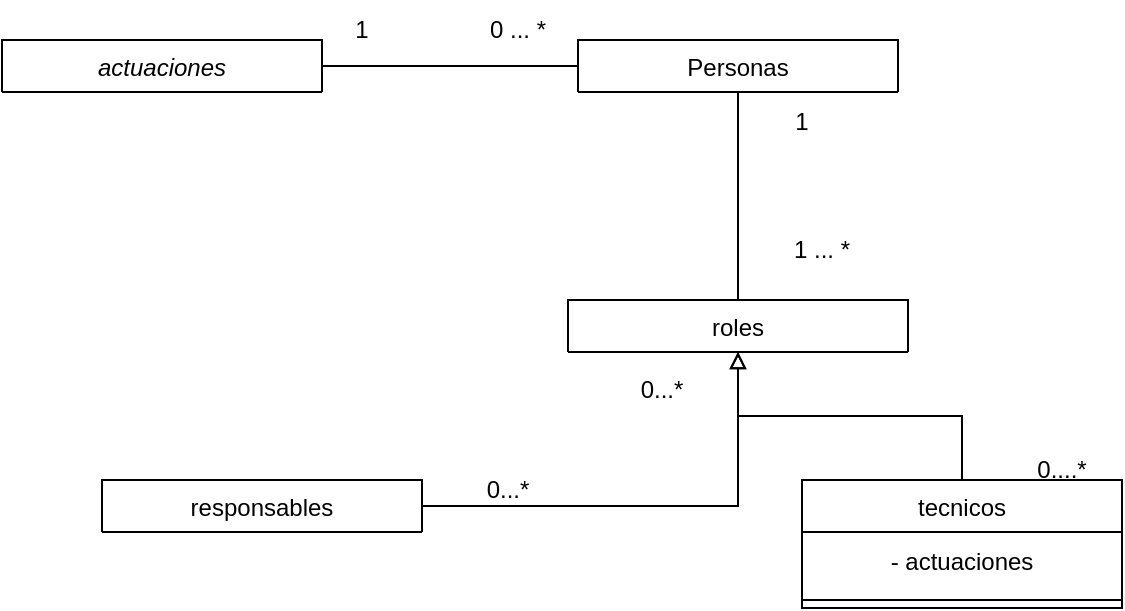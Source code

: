<mxfile version="21.1.2" type="device">
  <diagram id="C5RBs43oDa-KdzZeNtuy" name="Page-1">
    <mxGraphModel dx="1036" dy="614" grid="1" gridSize="10" guides="1" tooltips="1" connect="1" arrows="1" fold="1" page="1" pageScale="1" pageWidth="827" pageHeight="1169" math="0" shadow="0">
      <root>
        <mxCell id="WIyWlLk6GJQsqaUBKTNV-0" />
        <mxCell id="WIyWlLk6GJQsqaUBKTNV-1" parent="WIyWlLk6GJQsqaUBKTNV-0" />
        <mxCell id="JLdK_6UxrFcKdoSBAwez-19" style="edgeStyle=orthogonalEdgeStyle;rounded=0;orthogonalLoop=1;jettySize=auto;html=1;entryX=0;entryY=0.5;entryDx=0;entryDy=0;endArrow=none;endFill=0;" edge="1" parent="WIyWlLk6GJQsqaUBKTNV-1" source="zkfFHV4jXpPFQw0GAbJ--0" target="zkfFHV4jXpPFQw0GAbJ--17">
          <mxGeometry relative="1" as="geometry" />
        </mxCell>
        <mxCell id="zkfFHV4jXpPFQw0GAbJ--0" value="actuaciones" style="swimlane;fontStyle=2;align=center;verticalAlign=top;childLayout=stackLayout;horizontal=1;startSize=26;horizontalStack=0;resizeParent=1;resizeLast=0;collapsible=1;marginBottom=0;rounded=0;shadow=0;strokeWidth=1;" parent="WIyWlLk6GJQsqaUBKTNV-1" vertex="1" collapsed="1">
          <mxGeometry x="90" y="100" width="160" height="26" as="geometry">
            <mxRectangle x="90" y="100" width="160" height="40" as="alternateBounds" />
          </mxGeometry>
        </mxCell>
        <mxCell id="zkfFHV4jXpPFQw0GAbJ--4" value="" style="line;html=1;strokeWidth=1;align=left;verticalAlign=middle;spacingTop=-1;spacingLeft=3;spacingRight=3;rotatable=0;labelPosition=right;points=[];portConstraint=eastwest;" parent="zkfFHV4jXpPFQw0GAbJ--0" vertex="1">
          <mxGeometry y="26" width="160" height="8" as="geometry" />
        </mxCell>
        <mxCell id="JLdK_6UxrFcKdoSBAwez-17" style="edgeStyle=orthogonalEdgeStyle;rounded=0;orthogonalLoop=1;jettySize=auto;html=1;entryX=0.5;entryY=1;entryDx=0;entryDy=0;endArrow=block;endFill=0;" edge="1" parent="WIyWlLk6GJQsqaUBKTNV-1" source="zkfFHV4jXpPFQw0GAbJ--6" target="zkfFHV4jXpPFQw0GAbJ--13">
          <mxGeometry relative="1" as="geometry" />
        </mxCell>
        <mxCell id="zkfFHV4jXpPFQw0GAbJ--6" value="responsables" style="swimlane;fontStyle=0;align=center;verticalAlign=top;childLayout=stackLayout;horizontal=1;startSize=26;horizontalStack=0;resizeParent=1;resizeLast=0;collapsible=1;marginBottom=0;rounded=0;shadow=0;strokeWidth=1;" parent="WIyWlLk6GJQsqaUBKTNV-1" vertex="1" collapsed="1">
          <mxGeometry x="140" y="320" width="160" height="26" as="geometry">
            <mxRectangle x="310" y="400" width="160" height="40" as="alternateBounds" />
          </mxGeometry>
        </mxCell>
        <mxCell id="zkfFHV4jXpPFQw0GAbJ--9" value="" style="line;html=1;strokeWidth=1;align=left;verticalAlign=middle;spacingTop=-1;spacingLeft=3;spacingRight=3;rotatable=0;labelPosition=right;points=[];portConstraint=eastwest;" parent="zkfFHV4jXpPFQw0GAbJ--6" vertex="1">
          <mxGeometry y="26" width="160" height="8" as="geometry" />
        </mxCell>
        <mxCell id="zkfFHV4jXpPFQw0GAbJ--13" value="roles" style="swimlane;fontStyle=0;align=center;verticalAlign=top;childLayout=stackLayout;horizontal=1;startSize=26;horizontalStack=0;resizeParent=1;resizeLast=0;collapsible=1;marginBottom=0;rounded=0;shadow=0;strokeWidth=1;" parent="WIyWlLk6GJQsqaUBKTNV-1" vertex="1" collapsed="1">
          <mxGeometry x="373" y="230" width="170" height="26" as="geometry">
            <mxRectangle x="460" y="238" width="160" height="70" as="alternateBounds" />
          </mxGeometry>
        </mxCell>
        <mxCell id="zkfFHV4jXpPFQw0GAbJ--15" value="" style="line;html=1;strokeWidth=1;align=left;verticalAlign=middle;spacingTop=-1;spacingLeft=3;spacingRight=3;rotatable=0;labelPosition=right;points=[];portConstraint=eastwest;" parent="zkfFHV4jXpPFQw0GAbJ--13" vertex="1">
          <mxGeometry y="26" width="160" height="8" as="geometry" />
        </mxCell>
        <mxCell id="JLdK_6UxrFcKdoSBAwez-20" style="edgeStyle=orthogonalEdgeStyle;rounded=0;orthogonalLoop=1;jettySize=auto;html=1;endArrow=none;endFill=0;" edge="1" parent="WIyWlLk6GJQsqaUBKTNV-1" source="zkfFHV4jXpPFQw0GAbJ--17" target="zkfFHV4jXpPFQw0GAbJ--13">
          <mxGeometry relative="1" as="geometry" />
        </mxCell>
        <mxCell id="zkfFHV4jXpPFQw0GAbJ--17" value="Personas" style="swimlane;fontStyle=0;align=center;verticalAlign=top;childLayout=stackLayout;horizontal=1;startSize=26;horizontalStack=0;resizeParent=1;resizeLast=0;collapsible=1;marginBottom=0;rounded=0;shadow=0;strokeWidth=1;" parent="WIyWlLk6GJQsqaUBKTNV-1" vertex="1" collapsed="1">
          <mxGeometry x="378" y="100" width="160" height="26" as="geometry">
            <mxRectangle x="378" y="100" width="160" height="70" as="alternateBounds" />
          </mxGeometry>
        </mxCell>
        <mxCell id="zkfFHV4jXpPFQw0GAbJ--23" value="" style="line;html=1;strokeWidth=1;align=left;verticalAlign=middle;spacingTop=-1;spacingLeft=3;spacingRight=3;rotatable=0;labelPosition=right;points=[];portConstraint=eastwest;" parent="zkfFHV4jXpPFQw0GAbJ--17" vertex="1">
          <mxGeometry y="26" width="160" height="8" as="geometry" />
        </mxCell>
        <mxCell id="JLdK_6UxrFcKdoSBAwez-18" style="edgeStyle=orthogonalEdgeStyle;rounded=0;orthogonalLoop=1;jettySize=auto;html=1;entryX=0.5;entryY=1;entryDx=0;entryDy=0;endArrow=block;endFill=0;" edge="1" parent="WIyWlLk6GJQsqaUBKTNV-1" source="JLdK_6UxrFcKdoSBAwez-15" target="zkfFHV4jXpPFQw0GAbJ--13">
          <mxGeometry relative="1" as="geometry" />
        </mxCell>
        <mxCell id="JLdK_6UxrFcKdoSBAwez-15" value="tecnicos" style="swimlane;fontStyle=0;align=center;verticalAlign=top;childLayout=stackLayout;horizontal=1;startSize=26;horizontalStack=0;resizeParent=1;resizeLast=0;collapsible=1;marginBottom=0;rounded=0;shadow=0;strokeWidth=1;" vertex="1" parent="WIyWlLk6GJQsqaUBKTNV-1">
          <mxGeometry x="490" y="320" width="160" height="64" as="geometry">
            <mxRectangle x="130" y="380" width="160" height="26" as="alternateBounds" />
          </mxGeometry>
        </mxCell>
        <mxCell id="JLdK_6UxrFcKdoSBAwez-22" value="- actuaciones" style="text;html=1;strokeColor=none;fillColor=none;align=center;verticalAlign=middle;whiteSpace=wrap;rounded=0;" vertex="1" parent="JLdK_6UxrFcKdoSBAwez-15">
          <mxGeometry y="26" width="160" height="30" as="geometry" />
        </mxCell>
        <mxCell id="JLdK_6UxrFcKdoSBAwez-16" value="" style="line;html=1;strokeWidth=1;align=left;verticalAlign=middle;spacingTop=-1;spacingLeft=3;spacingRight=3;rotatable=0;labelPosition=right;points=[];portConstraint=eastwest;" vertex="1" parent="JLdK_6UxrFcKdoSBAwez-15">
          <mxGeometry y="56" width="160" height="8" as="geometry" />
        </mxCell>
        <mxCell id="JLdK_6UxrFcKdoSBAwez-23" value="1" style="text;html=1;strokeColor=none;fillColor=none;align=center;verticalAlign=middle;whiteSpace=wrap;rounded=0;" vertex="1" parent="WIyWlLk6GJQsqaUBKTNV-1">
          <mxGeometry x="240" y="80" width="60" height="30" as="geometry" />
        </mxCell>
        <mxCell id="JLdK_6UxrFcKdoSBAwez-24" value="0 ... *" style="text;html=1;strokeColor=none;fillColor=none;align=center;verticalAlign=middle;whiteSpace=wrap;rounded=0;" vertex="1" parent="WIyWlLk6GJQsqaUBKTNV-1">
          <mxGeometry x="318" y="80" width="60" height="30" as="geometry" />
        </mxCell>
        <mxCell id="JLdK_6UxrFcKdoSBAwez-25" value="1" style="text;html=1;strokeColor=none;fillColor=none;align=center;verticalAlign=middle;whiteSpace=wrap;rounded=0;" vertex="1" parent="WIyWlLk6GJQsqaUBKTNV-1">
          <mxGeometry x="460" y="126" width="60" height="30" as="geometry" />
        </mxCell>
        <mxCell id="JLdK_6UxrFcKdoSBAwez-26" value="1 ... *" style="text;html=1;strokeColor=none;fillColor=none;align=center;verticalAlign=middle;whiteSpace=wrap;rounded=0;" vertex="1" parent="WIyWlLk6GJQsqaUBKTNV-1">
          <mxGeometry x="470" y="190" width="60" height="30" as="geometry" />
        </mxCell>
        <mxCell id="JLdK_6UxrFcKdoSBAwez-27" value="0...*" style="text;html=1;strokeColor=none;fillColor=none;align=center;verticalAlign=middle;whiteSpace=wrap;rounded=0;" vertex="1" parent="WIyWlLk6GJQsqaUBKTNV-1">
          <mxGeometry x="390" y="260" width="60" height="30" as="geometry" />
        </mxCell>
        <mxCell id="JLdK_6UxrFcKdoSBAwez-28" value="0...*" style="text;html=1;strokeColor=none;fillColor=none;align=center;verticalAlign=middle;whiteSpace=wrap;rounded=0;" vertex="1" parent="WIyWlLk6GJQsqaUBKTNV-1">
          <mxGeometry x="313" y="310" width="60" height="30" as="geometry" />
        </mxCell>
        <mxCell id="JLdK_6UxrFcKdoSBAwez-29" value="0....*" style="text;html=1;strokeColor=none;fillColor=none;align=center;verticalAlign=middle;whiteSpace=wrap;rounded=0;" vertex="1" parent="WIyWlLk6GJQsqaUBKTNV-1">
          <mxGeometry x="590" y="300" width="60" height="30" as="geometry" />
        </mxCell>
      </root>
    </mxGraphModel>
  </diagram>
</mxfile>

